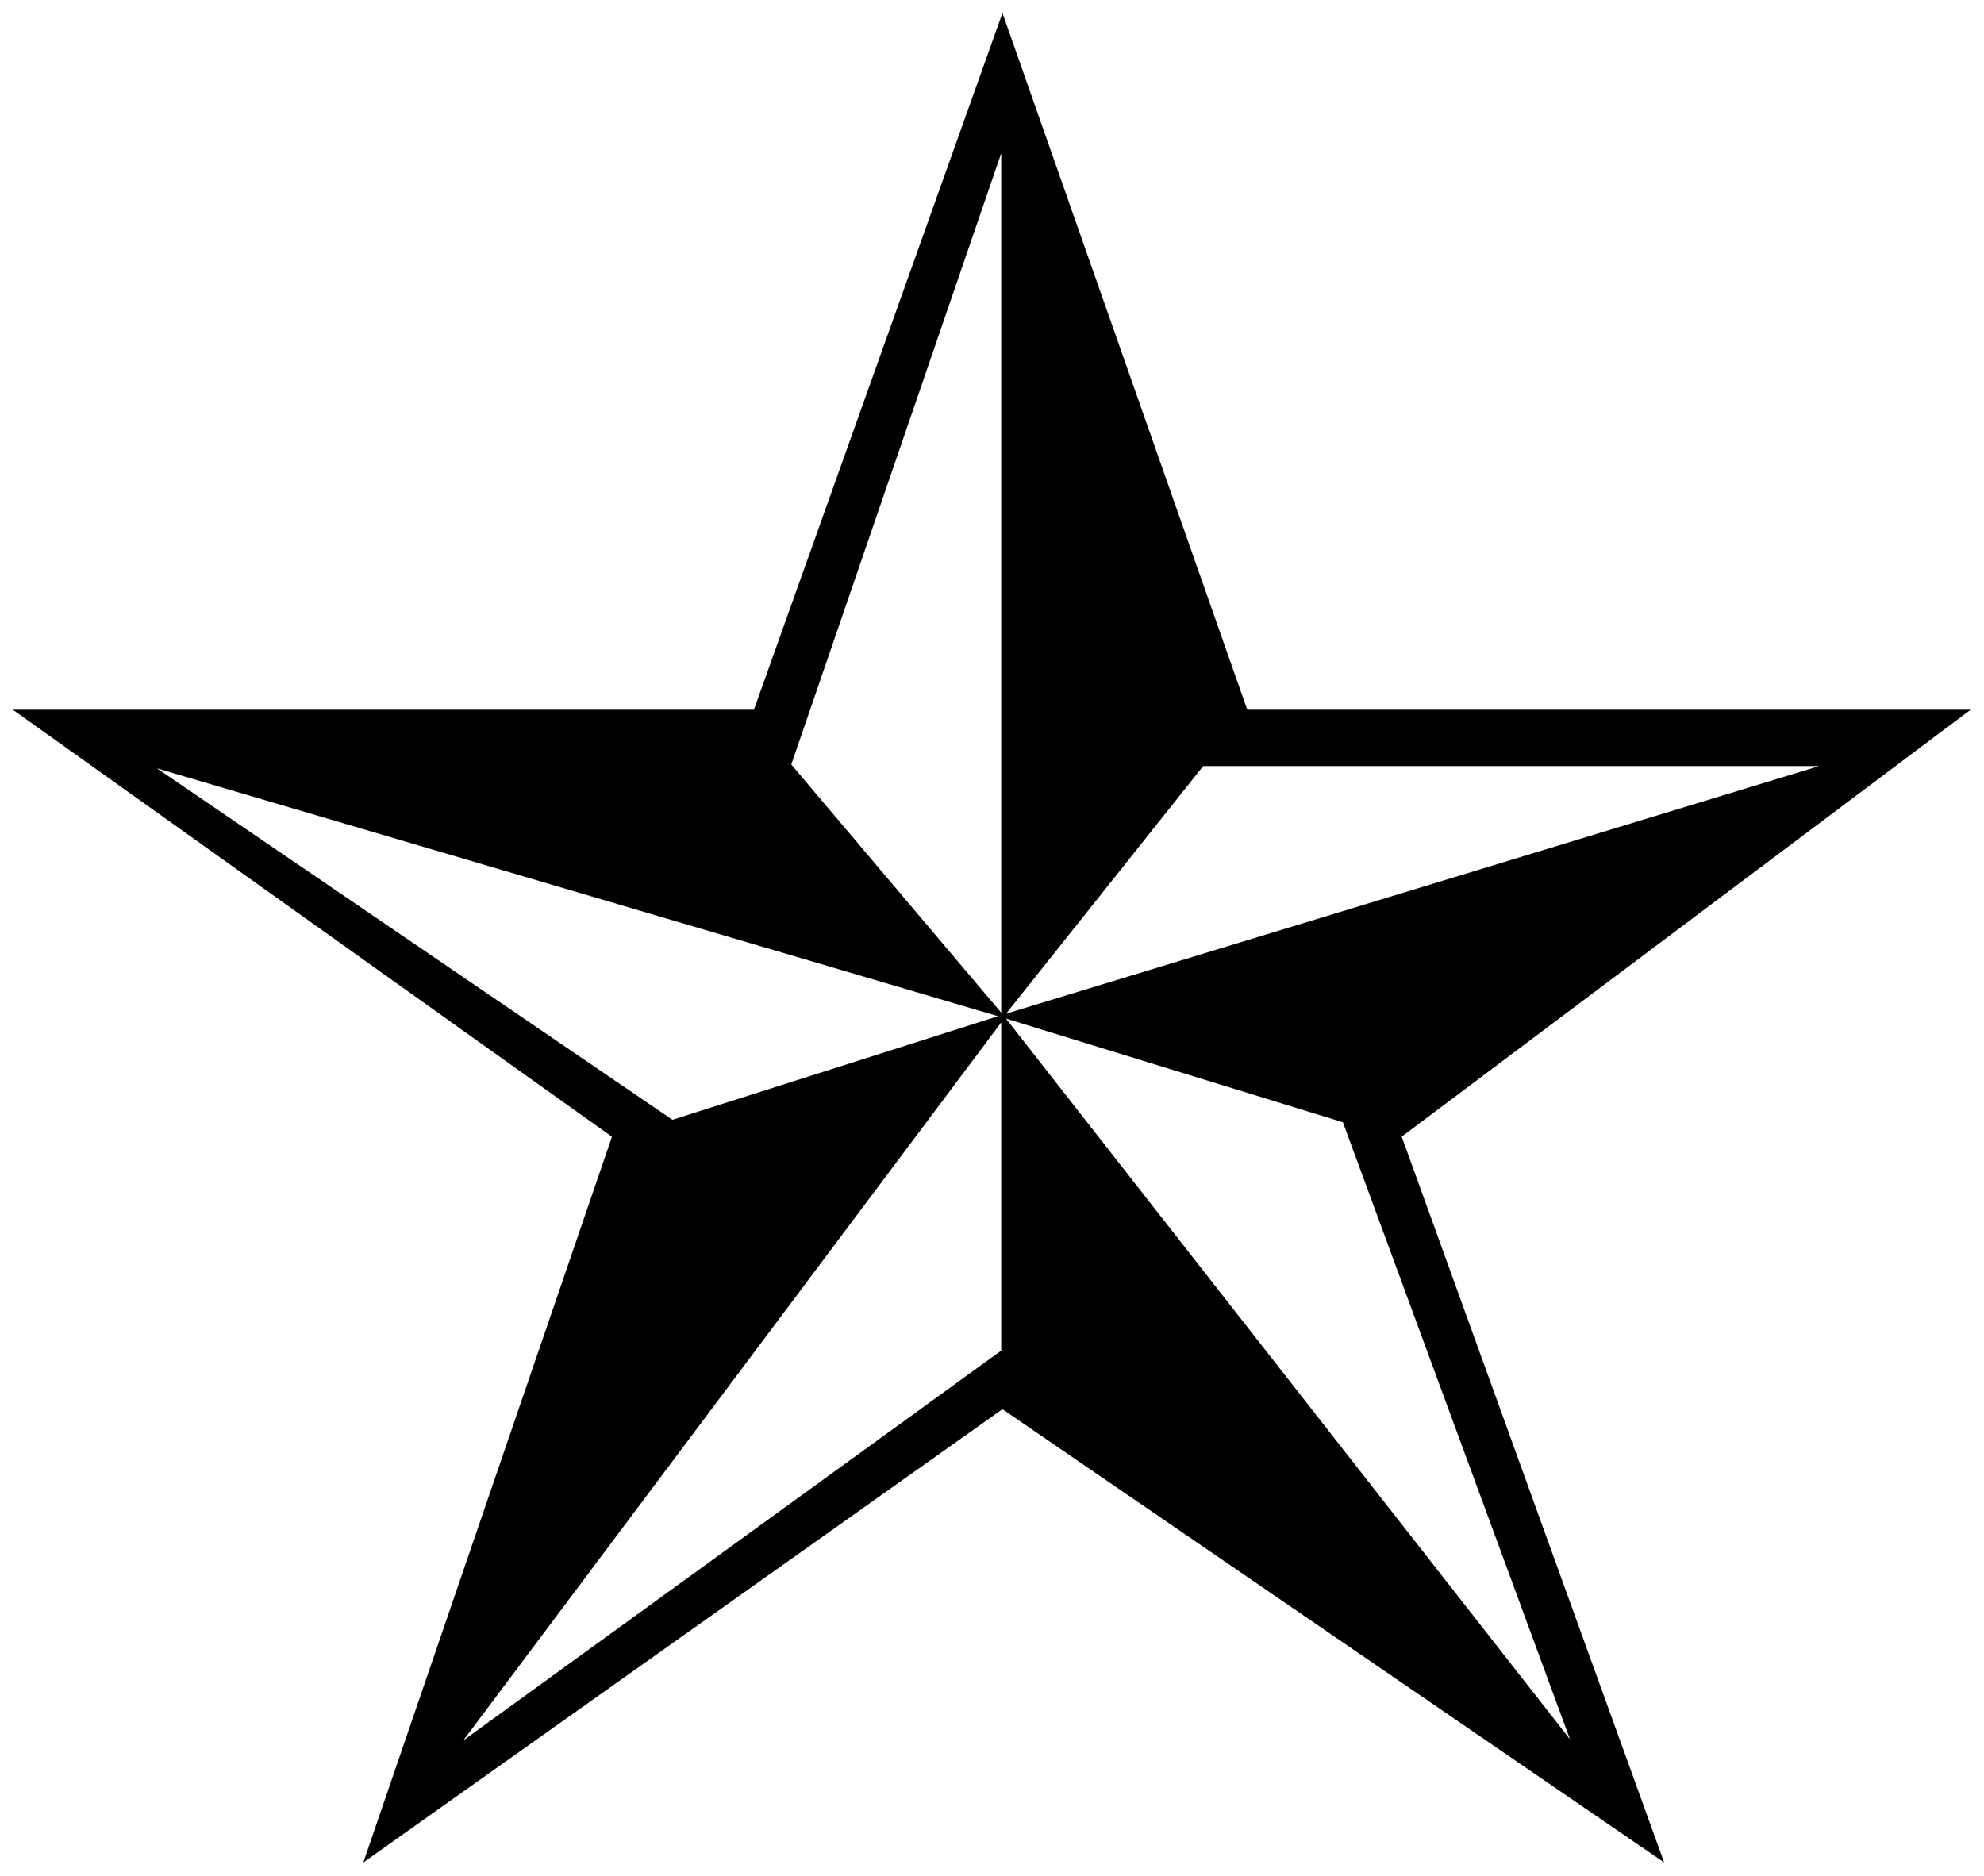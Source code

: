 


\begin{tikzpicture}[y=0.80pt, x=0.80pt, yscale=-1.0, xscale=1.0, inner sep=0pt, outer sep=0pt]
\begin{scope}[shift={(100.0,1831.0)},nonzero rule]
  \path[draw=.,fill=.,line width=1.600pt] (1659.0,-889.0) --
    (1206.0,-549.0) -- (1415.0,29.0) -- (888.0,-332.0) --
    (379.0,29.0) -- (577.0,-549.0) -- (100.0,-889.0) --
    (690.0,-889.0) -- (888.0,-1444.0) -- (1083.0,-889.0) --
    (1659.0,-889.0) -- cycle(1548.0,-846.0) -- (1048.0,-846.0)
    -- (888.0,-645.0) -- (888.0,-1341.0) -- (718.0,-846.0) --
    (888.0,-645.0) -- (206.0,-846.0) -- (624.0,-561.0) --
    (888.0,-645.0) -- (1345.0,-61.0) -- (1161.0,-561.0) --
    (888.0,-645.0) -- (1548.0,-846.0) -- cycle(888.0,-377.0) --
    (888.0,-643.0) -- (452.0,-61.0) -- (888.0,-377.0) -- cycle;
\end{scope}

\end{tikzpicture}

